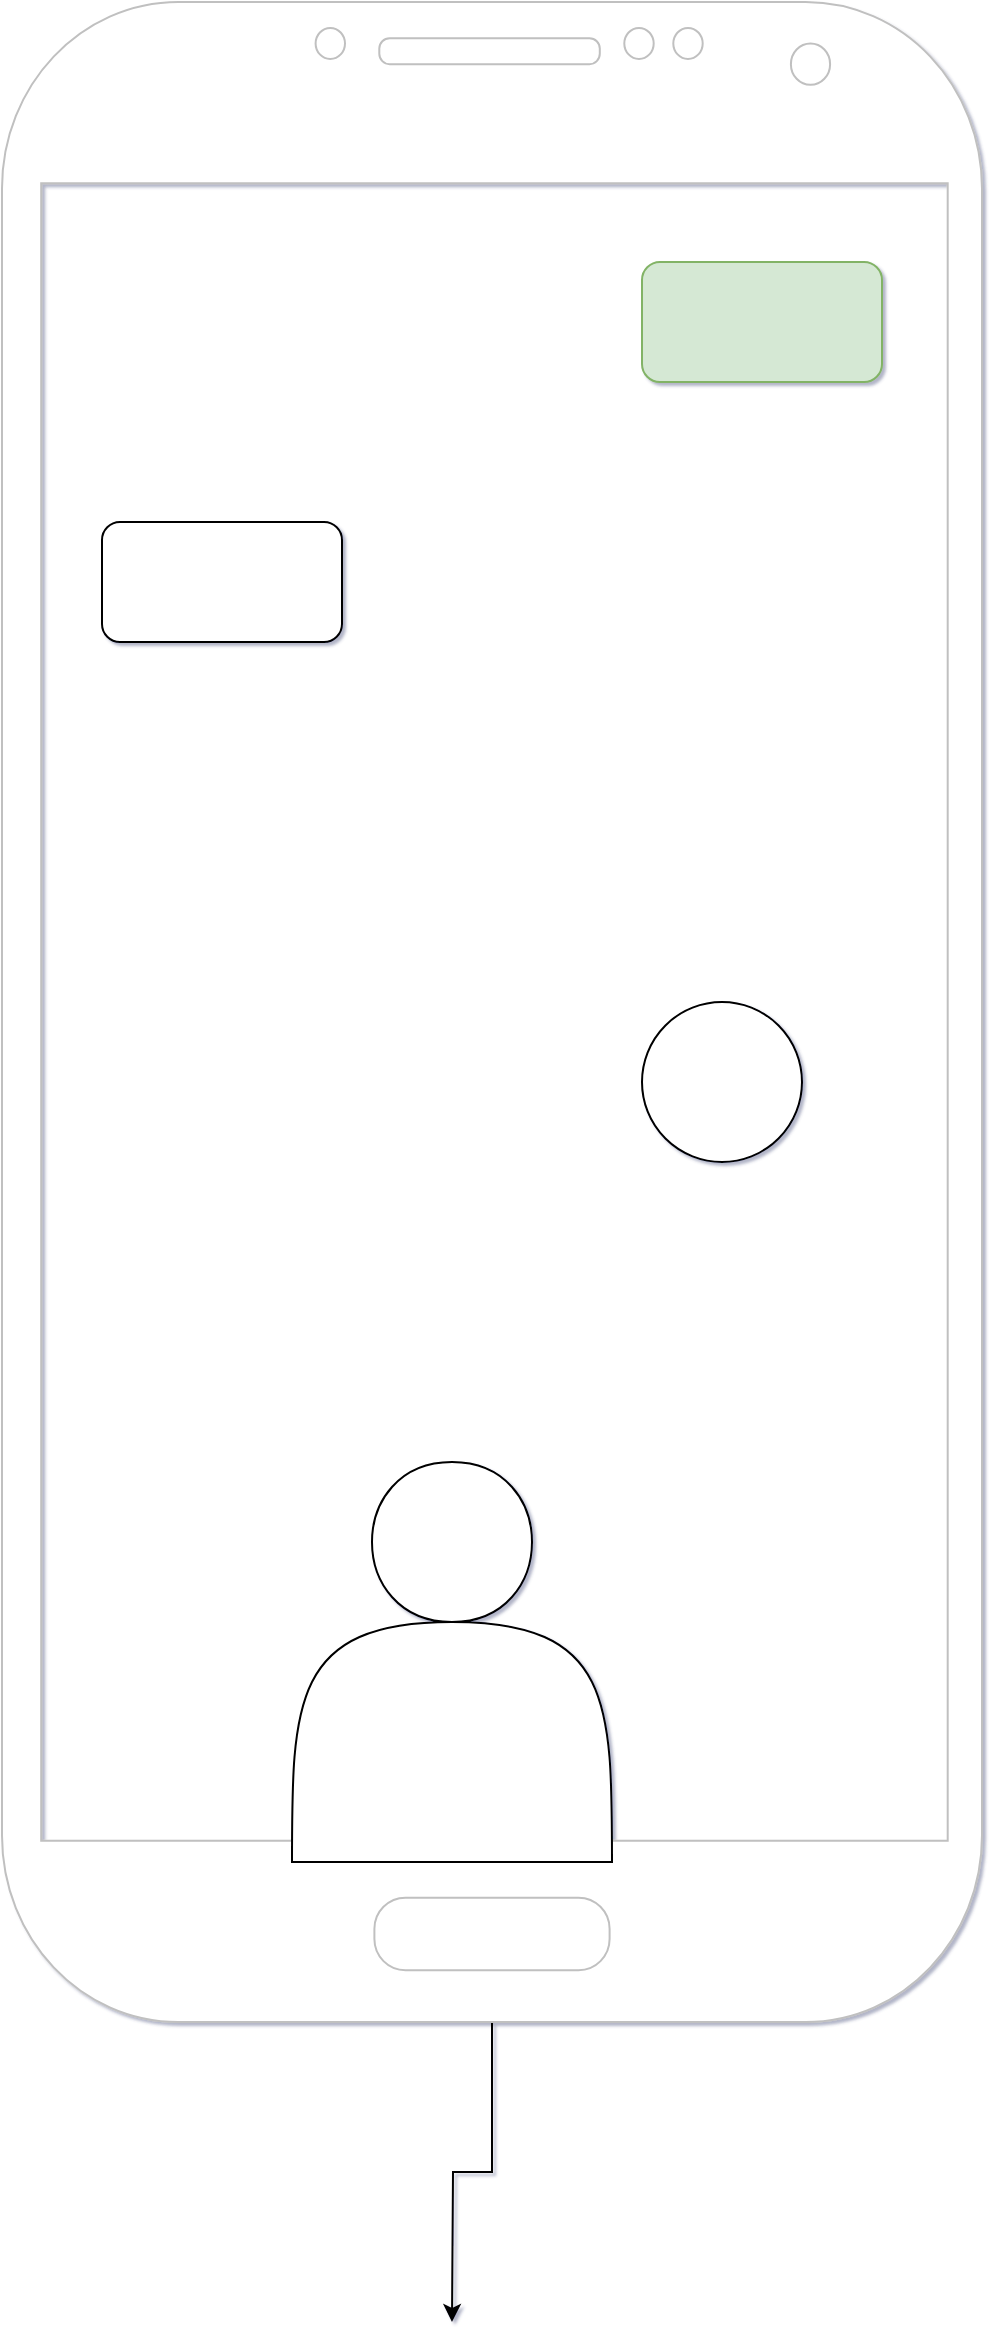 <mxfile version="18.0.2" type="github">
  <diagram id="Wtf4xJytpij9x_gFcfHL" name="Page-1">
    <mxGraphModel dx="1118" dy="1069" grid="1" gridSize="10" guides="1" tooltips="1" connect="1" arrows="1" fold="1" page="1" pageScale="1" pageWidth="1600" pageHeight="900" background="none" math="0" shadow="1">
      <root>
        <mxCell id="0" />
        <mxCell id="1" parent="0" />
        <mxCell id="2xvqOemwckODqJgOykbF-3" style="edgeStyle=orthogonalEdgeStyle;rounded=0;orthogonalLoop=1;jettySize=auto;html=1;" edge="1" parent="1" source="bsZNXIe2ywidmSZZzwNC-21">
          <mxGeometry relative="1" as="geometry">
            <mxPoint x="285" y="1190" as="targetPoint" />
          </mxGeometry>
        </mxCell>
        <mxCell id="bsZNXIe2ywidmSZZzwNC-21" value="" style="verticalLabelPosition=bottom;verticalAlign=top;html=1;shadow=0;dashed=0;strokeWidth=1;shape=mxgraph.android.phone2;strokeColor=#c0c0c0;" parent="1" vertex="1">
          <mxGeometry x="60" y="30" width="490" height="1010" as="geometry" />
        </mxCell>
        <mxCell id="2xvqOemwckODqJgOykbF-1" value="" style="shape=actor;whiteSpace=wrap;html=1;" vertex="1" parent="1">
          <mxGeometry x="205" y="760" width="160" height="200" as="geometry" />
        </mxCell>
        <mxCell id="ElUXdl_Q-UPe2DIQfnci-1" value="" style="rounded=1;whiteSpace=wrap;html=1;fillColor=#d5e8d4;strokeColor=#82b366;" vertex="1" parent="1">
          <mxGeometry x="380" y="160" width="120" height="60" as="geometry" />
        </mxCell>
        <mxCell id="2xvqOemwckODqJgOykbF-2" value="" style="ellipse;whiteSpace=wrap;html=1;aspect=fixed;" vertex="1" parent="1">
          <mxGeometry x="380" y="530" width="80" height="80" as="geometry" />
        </mxCell>
        <mxCell id="ElUXdl_Q-UPe2DIQfnci-2" value="" style="rounded=1;whiteSpace=wrap;html=1;" vertex="1" parent="1">
          <mxGeometry x="110" y="290" width="120" height="60" as="geometry" />
        </mxCell>
      </root>
    </mxGraphModel>
  </diagram>
</mxfile>
